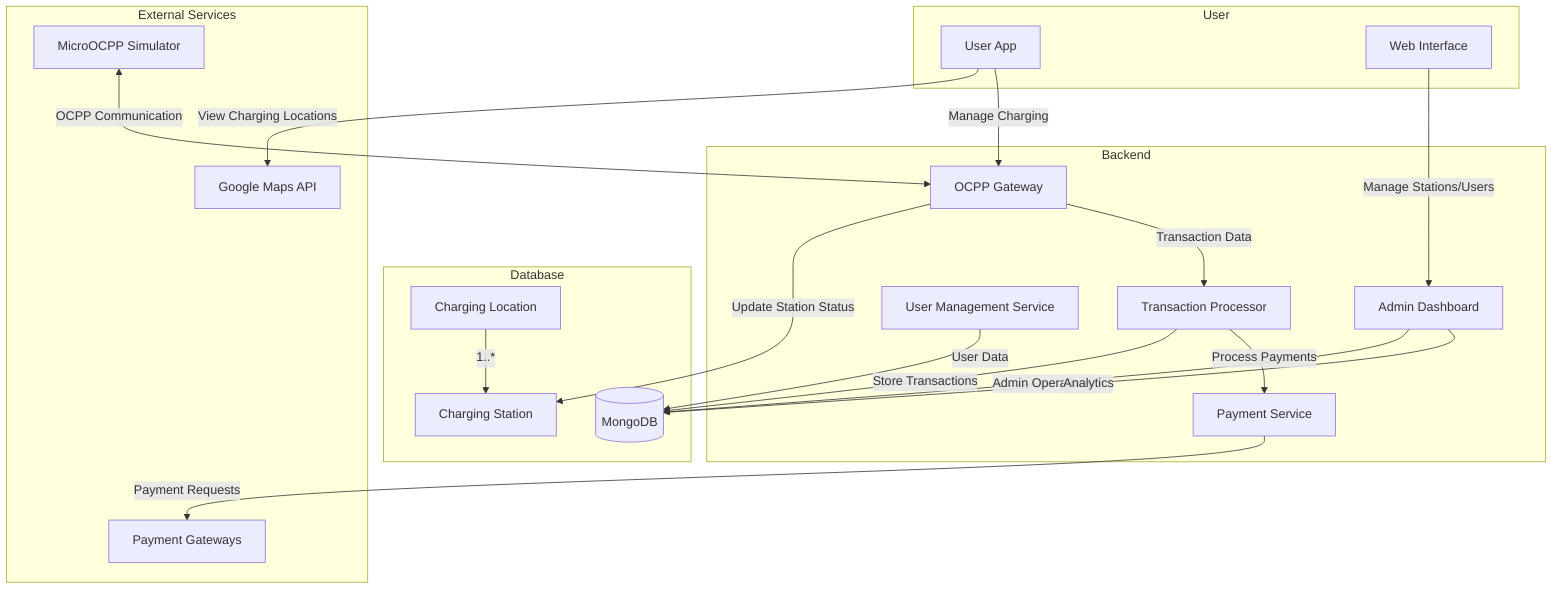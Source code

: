 graph TD
  subgraph User
    A[User App]
    B[Web Interface]
  end

  subgraph Backend
    C[OCPP Gateway]
    D[Transaction Processor]
    E[Payment Service]
    F[User Management Service]
    G[Admin Dashboard]
  end

  subgraph Database
    H[(MongoDB)]
    I[Charging Location]
    J[Charging Station]
  end

  subgraph External Services
    K[Payment Gateways]
    L[MicroOCPP Simulator]
    M[Google Maps API]
  end

  A -->|View Charging Locations| M
  A -->|Manage Charging| C
  B -->|Manage Stations/Users| G
  I -- "1..*" --> J
  L <-->|OCPP Communication| C
  C -->|Update Station Status| J
  C -->|Transaction Data| D
  D -->|Store Transactions| H
  D -->|Process Payments| E
  E -->|Payment Requests| K
  F -->|User Data| H
  G -->|Admin Operations| H
  G -->|Analytics| H
